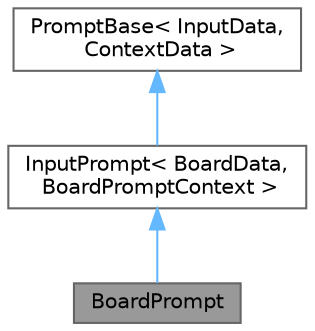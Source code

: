 digraph "BoardPrompt"
{
 // LATEX_PDF_SIZE
  bgcolor="transparent";
  edge [fontname=Helvetica,fontsize=10,labelfontname=Helvetica,labelfontsize=10];
  node [fontname=Helvetica,fontsize=10,shape=box,height=0.2,width=0.4];
  Node1 [id="Node000001",label="BoardPrompt",height=0.2,width=0.4,color="gray40", fillcolor="grey60", style="filled", fontcolor="black",tooltip="Prompt for adding new or editing a list."];
  Node2 -> Node1 [id="edge1_Node000001_Node000002",dir="back",color="steelblue1",style="solid",tooltip=" "];
  Node2 [id="Node000002",label="InputPrompt\< BoardData,\l BoardPromptContext \>",height=0.2,width=0.4,color="gray40", fillcolor="white", style="filled",URL="$classInputPrompt.html",tooltip=" "];
  Node3 -> Node2 [id="edge2_Node000002_Node000003",dir="back",color="steelblue1",style="solid",tooltip=" "];
  Node3 [id="Node000003",label="PromptBase\< InputData,\l ContextData \>",height=0.2,width=0.4,color="gray40", fillcolor="white", style="filled",URL="$classPromptBase.html",tooltip=" "];
}
